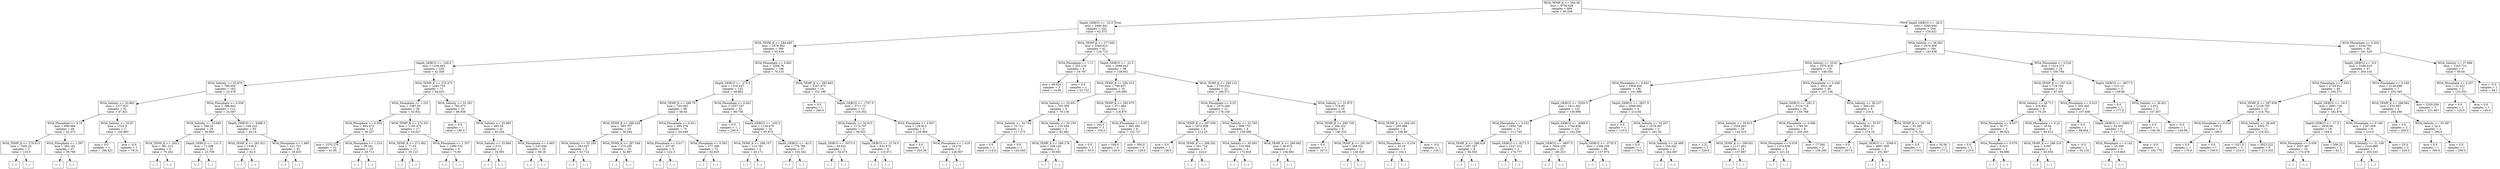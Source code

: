 digraph Tree {
node [shape=box] ;
0 [label="WOA_TEMP_K <= 294.36\nmse = 4706.628\nsamples = 666\nvalue = 95.508"] ;
1 [label="Depth_GEBCO <= -25.5\nmse = 2460.841\nsamples = 422\nvalue = 62.373"] ;
0 -> 1 [labeldistance=2.5, labelangle=45, headlabel="True"] ;
2 [label="WOA_TEMP_K <= 284.495\nmse = 1879.562\nsamples = 380\nvalue = 55.434"] ;
1 -> 2 ;
3 [label="Depth_GEBCO <= -100.0\nmse = 1236.063\nsamples = 234\nvalue = 42.456"] ;
2 -> 3 ;
4 [label="WOA_Salinity <= 33.879\nmse = 780.003\nsamples = 163\nvalue = 31.679"] ;
3 -> 4 ;
5 [label="WOA_Salinity <= 33.862\nmse = 1277.621\nsamples = 51\nvalue = 47.821"] ;
4 -> 5 ;
6 [label="WOA_Phosphate <= 0.74\nmse = 699.984\nsamples = 49\nvalue = 42.372"] ;
5 -> 6 ;
7 [label="WOA_TEMP_K <= 279.615\nmse = 7482.25\nsamples = 2\nvalue = 133.5"] ;
6 -> 7 ;
8 [label="(...)"] ;
7 -> 8 ;
9 [label="(...)"] ;
7 -> 9 ;
10 [label="WOA_Phosphate <= 1.397\nmse = 262.161\nsamples = 47\nvalue = 39.769"] ;
6 -> 10 ;
11 [label="(...)"] ;
10 -> 11 ;
34 [label="(...)"] ;
10 -> 34 ;
97 [label="WOA_Salinity <= 33.87\nmse = 1522.5\nsamples = 2\nvalue = 145.893"] ;
5 -> 97 ;
98 [label="mse = 0.0\nsamples = 1\nvalue = 168.421"] ;
97 -> 98 ;
99 [label="mse = -0.0\nsamples = 1\nvalue = 78.31"] ;
97 -> 99 ;
100 [label="WOA_Phosphate <= 0.538\nmse = 396.643\nsamples = 112\nvalue = 24.587"] ;
4 -> 100 ;
101 [label="WOA_Salinity <= 35.089\nmse = 598.25\nsamples = 29\nvalue = 36.865"] ;
100 -> 101 ;
102 [label="WOA_TEMP_K <= 283.2\nmse = 381.215\nsamples = 8\nvalue = 70.262"] ;
101 -> 102 ;
103 [label="(...)"] ;
102 -> 103 ;
112 [label="(...)"] ;
102 -> 112 ;
117 [label="Depth_GEBCO <= -131.5\nmse = 71.298\nsamples = 21\nvalue = 23.709"] ;
101 -> 117 ;
118 [label="(...)"] ;
117 -> 118 ;
137 [label="(...)"] ;
117 -> 137 ;
146 [label="Depth_GEBCO <= -5498.5\nmse = 249.243\nsamples = 83\nvalue = 20.14"] ;
100 -> 146 ;
147 [label="WOA_TEMP_K <= 281.921\nmse = 1536.0\nsamples = 2\nvalue = 62.0"] ;
146 -> 147 ;
148 [label="(...)"] ;
147 -> 148 ;
149 [label="(...)"] ;
147 -> 149 ;
150 [label="WOA_Phosphate <= 1.485\nmse = 121.751\nsamples = 81\nvalue = 18.425"] ;
146 -> 150 ;
151 [label="(...)"] ;
150 -> 151 ;
256 [label="(...)"] ;
150 -> 256 ;
279 [label="WOA_TEMP_K <= 275.475\nmse = 1443.735\nsamples = 71\nvalue = 64.633"] ;
3 -> 279 ;
280 [label="WOA_Phosphate <= 1.251\nmse = 1087.03\nsamples = 39\nvalue = 43.952"] ;
279 -> 280 ;
281 [label="WOA_Phosphate <= 0.554\nmse = 904.073\nsamples = 22\nvalue = 36.327"] ;
280 -> 281 ;
282 [label="mse = 1570.276\nsamples = 12\nvalue = 41.95"] ;
281 -> 282 ;
283 [label="WOA_Phosphate <= 1.214\nmse = 39.341\nsamples = 10\nvalue = 29.712"] ;
281 -> 283 ;
284 [label="(...)"] ;
283 -> 284 ;
287 [label="(...)"] ;
283 -> 287 ;
288 [label="WOA_TEMP_K <= 272.351\nmse = 1150.472\nsamples = 17\nvalue = 54.027"] ;
280 -> 288 ;
289 [label="WOA_TEMP_K <= 271.402\nmse = 77.33\nsamples = 11\nvalue = 35.113"] ;
288 -> 289 ;
290 [label="(...)"] ;
289 -> 290 ;
291 [label="(...)"] ;
289 -> 291 ;
302 [label="WOA_Phosphate <= 1.357\nmse = 1499.722\nsamples = 6\nvalue = 75.85"] ;
288 -> 302 ;
303 [label="(...)"] ;
302 -> 303 ;
304 [label="(...)"] ;
302 -> 304 ;
305 [label="WOA_Salinity <= 33.291\nmse = 785.073\nsamples = 32\nvalue = 88.638"] ;
279 -> 305 ;
306 [label="mse = 0.0\nsamples = 1\nvalue = 180.0"] ;
305 -> 306 ;
307 [label="WOA_Salinity <= 33.983\nmse = 493.55\nsamples = 31\nvalue = 85.254"] ;
305 -> 307 ;
308 [label="WOA_Salinity <= 33.884\nmse = 0.51\nsamples = 2\nvalue = 18.505"] ;
307 -> 308 ;
309 [label="(...)"] ;
308 -> 309 ;
310 [label="(...)"] ;
308 -> 310 ;
311 [label="WOA_Phosphate <= 0.483\nmse = 245.049\nsamples = 29\nvalue = 89.18"] ;
307 -> 311 ;
312 [label="(...)"] ;
311 -> 312 ;
345 [label="(...)"] ;
311 -> 345 ;
348 [label="WOA_Phosphate <= 0.681\nmse = 2208.76\nsamples = 146\nvalue = 76.133"] ;
2 -> 348 ;
349 [label="Depth_GEBCO <= -273.0\nmse = 1316.437\nsamples = 132\nvalue = 68.862"] ;
348 -> 349 ;
350 [label="WOA_TEMP_K <= 288.79\nmse = 745.563\nsamples = 99\nvalue = 58.04"] ;
349 -> 350 ;
351 [label="WOA_TEMP_K <= 286.229\nmse = 395.707\nsamples = 24\nvalue = 38.044"] ;
350 -> 351 ;
352 [label="WOA_Salinity <= 35.185\nmse = 263.347\nsamples = 5\nvalue = 61.714"] ;
351 -> 352 ;
353 [label="(...)"] ;
352 -> 353 ;
358 [label="(...)"] ;
352 -> 358 ;
359 [label="WOA_TEMP_K <= 287.548\nmse = 275.295\nsamples = 19\nvalue = 32.867"] ;
351 -> 359 ;
360 [label="(...)"] ;
359 -> 360 ;
377 [label="(...)"] ;
359 -> 377 ;
388 [label="WOA_Phosphate <= 0.021\nmse = 685.378\nsamples = 75\nvalue = 64.648"] ;
350 -> 388 ;
389 [label="WOA_Phosphate <= 0.017\nmse = 327.87\nsamples = 3\nvalue = 122.3"] ;
388 -> 389 ;
390 [label="(...)"] ;
389 -> 390 ;
391 [label="(...)"] ;
389 -> 391 ;
392 [label="WOA_Phosphate <= 0.563\nmse = 577.209\nsamples = 72\nvalue = 62.625"] ;
388 -> 392 ;
393 [label="(...)"] ;
392 -> 393 ;
504 [label="(...)"] ;
392 -> 504 ;
511 [label="WOA_Phosphate <= 0.041\nmse = 1657.257\nsamples = 33\nvalue = 99.756"] ;
349 -> 511 ;
512 [label="mse = 0.0\nsamples = 1\nvalue = 200.0"] ;
511 -> 512 ;
513 [label="Depth_GEBCO <= -105.5\nmse = 1139.679\nsamples = 32\nvalue = 93.973"] ;
511 -> 513 ;
514 [label="WOA_TEMP_K <= 288.107\nmse = 114.791\nsamples = 5\nvalue = 40.171"] ;
513 -> 514 ;
515 [label="(...)"] ;
514 -> 515 ;
516 [label="(...)"] ;
514 -> 516 ;
521 [label="Depth_GEBCO <= -42.0\nmse = 778.798\nsamples = 27\nvalue = 102.342"] ;
513 -> 521 ;
522 [label="(...)"] ;
521 -> 522 ;
547 [label="(...)"] ;
521 -> 547 ;
570 [label="WOA_TEMP_K <= 285.663\nmse = 5167.873\nsamples = 14\nvalue = 153.199"] ;
348 -> 570 ;
571 [label="mse = 0.0\nsamples = 1\nvalue = 260.0"] ;
570 -> 571 ;
572 [label="Depth_GEBCO <= -1707.5\nmse = 3711.73\nsamples = 13\nvalue = 134.352"] ;
570 -> 572 ;
573 [label="WOA_Salinity <= 34.615\nmse = 1173.707\nsamples = 10\nvalue = 99.922"] ;
572 -> 573 ;
574 [label="Depth_GEBCO <= -5073.5\nmse = 40.021\nsamples = 2\nvalue = 54.473"] ;
573 -> 574 ;
575 [label="(...)"] ;
574 -> 575 ;
576 [label="(...)"] ;
574 -> 576 ;
577 [label="Depth_GEBCO <= -2174.5\nmse = 633.574\nsamples = 8\nvalue = 115.071"] ;
573 -> 577 ;
578 [label="(...)"] ;
577 -> 578 ;
587 [label="(...)"] ;
577 -> 587 ;
588 [label="WOA_Phosphate <= 0.947\nmse = 129.912\nsamples = 3\nvalue = 216.984"] ;
572 -> 588 ;
589 [label="mse = 0.0\nsamples = 1\nvalue = 203.36"] ;
588 -> 589 ;
590 [label="WOA_Phosphate <= 1.418\nmse = 10.276\nsamples = 2\nvalue = 226.067"] ;
588 -> 590 ;
591 [label="(...)"] ;
590 -> 591 ;
592 [label="(...)"] ;
590 -> 592 ;
593 [label="WOA_TEMP_K <= 277.681\nmse = 3364.614\nsamples = 42\nvalue = 124.714"] ;
1 -> 593 ;
594 [label="WOA_Phosphate <= 1.11\nmse = 205.216\nsamples = 4\nvalue = 19.797"] ;
593 -> 594 ;
595 [label="mse = 46.624\nsamples = 3\nvalue = 14.95"] ;
594 -> 595 ;
596 [label="mse = 0.0\nsamples = 1\nvalue = 53.722"] ;
594 -> 596 ;
597 [label="Depth_GEBCO <= -22.5\nmse = 2098.043\nsamples = 38\nvalue = 138.941"] ;
593 -> 597 ;
598 [label="WOA_TEMP_K <= 292.519\nmse = 790.837\nsamples = 16\nvalue = 105.085"] ;
597 -> 598 ;
599 [label="WOA_Salinity <= 33.651\nmse = 705.359\nsamples = 5\nvalue = 78.136"] ;
598 -> 599 ;
600 [label="WOA_Salinity <= 32.744\nmse = 10.711\nsamples = 2\nvalue = 117.273"] ;
599 -> 600 ;
601 [label="mse = 0.0\nsamples = 1\nvalue = 114.0"] ;
600 -> 601 ;
602 [label="mse = 0.0\nsamples = 1\nvalue = 120.545"] ;
600 -> 602 ;
603 [label="WOA_Salinity <= 35.159\nmse = 125.456\nsamples = 3\nvalue = 62.481"] ;
599 -> 603 ;
604 [label="WOA_TEMP_K <= 289.278\nmse = 108.142\nsamples = 2\nvalue = 65.601"] ;
603 -> 604 ;
605 [label="(...)"] ;
604 -> 605 ;
606 [label="(...)"] ;
604 -> 606 ;
607 [label="mse = 0.0\nsamples = 1\nvalue = 50.0"] ;
603 -> 607 ;
608 [label="WOA_TEMP_K <= 292.675\nmse = 371.484\nsamples = 11\nvalue = 116.875"] ;
598 -> 608 ;
609 [label="mse = 144.0\nsamples = 3\nvalue = 104.0"] ;
608 -> 609 ;
610 [label="WOA_Phosphate <= 0.03\nmse = 365.289\nsamples = 8\nvalue = 122.727"] ;
608 -> 610 ;
611 [label="mse = 184.0\nsamples = 4\nvalue = 126.0"] ;
610 -> 611 ;
612 [label="mse = 500.0\nsamples = 4\nvalue = 120.0"] ;
610 -> 612 ;
613 [label="WOA_TEMP_K <= 290.122\nmse = 1733.032\nsamples = 22\nvalue = 160.571"] ;
597 -> 613 ;
614 [label="WOA_Phosphate <= 0.25\nmse = 1673.208\nsamples = 12\nvalue = 178.148"] ;
613 -> 614 ;
615 [label="WOA_TEMP_K <= 287.938\nmse = 1072.938\nsamples = 4\nvalue = 213.25"] ;
614 -> 615 ;
616 [label="mse = 0.0\nsamples = 1\nvalue = 138.0"] ;
615 -> 616 ;
617 [label="WOA_TEMP_K <= 289.282\nmse = 301.714\nsamples = 3\nvalue = 224.0"] ;
615 -> 617 ;
618 [label="(...)"] ;
617 -> 618 ;
621 [label="(...)"] ;
617 -> 621 ;
622 [label="WOA_Salinity <= 32.793\nmse = 909.774\nsamples = 8\nvalue = 158.089"] ;
614 -> 622 ;
623 [label="WOA_Salinity <= 30.093\nmse = 132.694\nsamples = 6\nvalue = 172.818"] ;
622 -> 623 ;
624 [label="(...)"] ;
623 -> 624 ;
627 [label="(...)"] ;
623 -> 627 ;
630 [label="WOA_TEMP_K <= 280.902\nmse = 46.875\nsamples = 2\nvalue = 104.082"] ;
622 -> 630 ;
631 [label="(...)"] ;
630 -> 631 ;
632 [label="(...)"] ;
630 -> 632 ;
633 [label="WOA_Salinity <= 31.875\nmse = 578.65\nsamples = 10\nvalue = 132.95"] ;
613 -> 633 ;
634 [label="WOA_TEMP_K <= 290.728\nmse = 284.222\nsamples = 6\nvalue = 146.333"] ;
633 -> 634 ;
635 [label="mse = 0.0\nsamples = 1\nvalue = 167.0"] ;
634 -> 635 ;
636 [label="WOA_TEMP_K <= 291.047\nmse = 208.531\nsamples = 5\nvalue = 140.429"] ;
634 -> 636 ;
637 [label="(...)"] ;
636 -> 637 ;
642 [label="(...)"] ;
636 -> 642 ;
645 [label="WOA_TEMP_K <= 294.161\nmse = 205.886\nsamples = 4\nvalue = 108.86"] ;
633 -> 645 ;
646 [label="WOA_Phosphate <= 0.316\nmse = 42.19\nsamples = 3\nvalue = 102.3"] ;
645 -> 646 ;
647 [label="(...)"] ;
646 -> 647 ;
650 [label="(...)"] ;
646 -> 650 ;
651 [label="mse = -0.0\nsamples = 1\nvalue = 135.1"] ;
645 -> 651 ;
652 [label="Depth_GEBCO <= -26.0\nmse = 3260.044\nsamples = 244\nvalue = 154.621"] ;
0 -> 652 [labeldistance=2.5, labelangle=-45, headlabel="False"] ;
653 [label="WOA_Salinity <= 36.563\nmse = 2470.806\nsamples = 194\nvalue = 143.638"] ;
652 -> 653 ;
654 [label="WOA_Salinity <= 35.81\nmse = 2370.919\nsamples = 176\nvalue = 148.054"] ;
653 -> 654 ;
655 [label="WOA_Phosphate <= 0.643\nmse = 2004.926\nsamples = 136\nvalue = 141.886"] ;
654 -> 655 ;
656 [label="Depth_GEBCO <= -5350.5\nmse = 1811.561\nsamples = 132\nvalue = 139.996"] ;
655 -> 656 ;
657 [label="WOA_Phosphate <= 0.232\nmse = 1650.728\nsamples = 11\nvalue = 111.745"] ;
656 -> 657 ;
658 [label="WOA_TEMP_K <= 298.429\nmse = 387.167\nsamples = 8\nvalue = 94.555"] ;
657 -> 658 ;
659 [label="(...)"] ;
658 -> 659 ;
666 [label="(...)"] ;
658 -> 666 ;
671 [label="Depth_GEBCO <= -6172.5\nmse = 1227.312\nsamples = 3\nvalue = 174.777"] ;
657 -> 671 ;
672 [label="(...)"] ;
671 -> 672 ;
673 [label="(...)"] ;
671 -> 673 ;
676 [label="Depth_GEBCO <= -4689.0\nmse = 1756.836\nsamples = 121\nvalue = 142.206"] ;
656 -> 676 ;
677 [label="Depth_GEBCO <= -4857.5\nmse = 3054.239\nsamples = 25\nvalue = 160.253"] ;
676 -> 677 ;
678 [label="(...)"] ;
677 -> 678 ;
711 [label="(...)"] ;
677 -> 711 ;
722 [label="Depth_GEBCO <= -3735.5\nmse = 1358.339\nsamples = 96\nvalue = 137.974"] ;
676 -> 722 ;
723 [label="(...)"] ;
722 -> 723 ;
750 [label="(...)"] ;
722 -> 750 ;
883 [label="Depth_GEBCO <= -3837.5\nmse = 4008.662\nsamples = 4\nvalue = 214.84"] ;
655 -> 883 ;
884 [label="mse = 0.0\nsamples = 1\nvalue = 110.0"] ;
883 -> 884 ;
885 [label="WOA_Salinity <= 33.207\nmse = 1576.007\nsamples = 3\nvalue = 241.05"] ;
883 -> 885 ;
886 [label="mse = 0.0\nsamples = 1\nvalue = 178.0"] ;
885 -> 886 ;
887 [label="WOA_Salinity <= 34.489\nmse = 334.542\nsamples = 2\nvalue = 262.067"] ;
885 -> 887 ;
888 [label="(...)"] ;
887 -> 888 ;
889 [label="(...)"] ;
887 -> 889 ;
890 [label="WOA_Phosphate <= 0.348\nmse = 3021.38\nsamples = 40\nvalue = 167.136"] ;
654 -> 890 ;
891 [label="Depth_GEBCO <= -261.5\nmse = 2119.716\nsamples = 34\nvalue = 155.768"] ;
890 -> 891 ;
892 [label="WOA_Salinity <= 35.813\nmse = 1455.263\nsamples = 26\nvalue = 142.419"] ;
891 -> 892 ;
893 [label="mse = 1.21\nsamples = 2\nvalue = 228.9"] ;
892 -> 893 ;
894 [label="WOA_TEMP_K <= 299.051\nmse = 1117.441\nsamples = 24\nvalue = 137.867"] ;
892 -> 894 ;
895 [label="(...)"] ;
894 -> 895 ;
922 [label="(...)"] ;
894 -> 922 ;
935 [label="WOA_Phosphate <= 0.096\nmse = 1760.56\nsamples = 8\nvalue = 200.265"] ;
891 -> 935 ;
936 [label="WOA_Phosphate <= 0.018\nmse = 1310.938\nsamples = 5\nvalue = 221.25"] ;
935 -> 936 ;
937 [label="(...)"] ;
936 -> 937 ;
938 [label="(...)"] ;
936 -> 938 ;
941 [label="mse = 17.584\nsamples = 3\nvalue = 158.295"] ;
935 -> 941 ;
942 [label="WOA_Salinity <= 36.237\nmse = 3941.63\nsamples = 6\nvalue = 216.4"] ;
890 -> 942 ;
943 [label="WOA_Salinity <= 35.97\nmse = 3691.31\nsamples = 3\nvalue = 274.16"] ;
942 -> 943 ;
944 [label="mse = 0.0\nsamples = 1\nvalue = 307.9"] ;
943 -> 944 ;
945 [label="Depth_GEBCO <= -3348.0\nmse = 4887.309\nsamples = 2\nvalue = 251.667"] ;
943 -> 945 ;
946 [label="(...)"] ;
945 -> 946 ;
947 [label="(...)"] ;
945 -> 947 ;
948 [label="WOA_TEMP_K <= 297.58\nmse = 35.265\nsamples = 3\nvalue = 175.143"] ;
942 -> 948 ;
949 [label="mse = 0.0\nsamples = 1\nvalue = 170.0"] ;
948 -> 949 ;
950 [label="mse = 34.56\nsamples = 2\nvalue = 177.2"] ;
948 -> 950 ;
951 [label="WOA_Phosphate <= 0.226\nmse = 1414.373\nsamples = 18\nvalue = 100.784"] ;
653 -> 951 ;
952 [label="WOA_TEMP_K <= 297.024\nmse = 718.704\nsamples = 15\nvalue = 87.403"] ;
951 -> 952 ;
953 [label="WOA_Salinity <= 36.711\nmse = 318.942\nsamples = 8\nvalue = 70.29"] ;
952 -> 953 ;
954 [label="WOA_Phosphate <= 0.037\nmse = 50.77\nsamples = 3\nvalue = 99.924"] ;
953 -> 954 ;
955 [label="mse = 0.0\nsamples = 1\nvalue = 110.0"] ;
954 -> 955 ;
956 [label="WOA_Phosphate <= 0.079\nmse = 0.013\nsamples = 2\nvalue = 94.886"] ;
954 -> 956 ;
957 [label="(...)"] ;
956 -> 957 ;
958 [label="(...)"] ;
956 -> 958 ;
959 [label="WOA_Phosphate <= 0.22\nmse = 18.04\nsamples = 5\nvalue = 60.412"] ;
953 -> 959 ;
960 [label="WOA_TEMP_K <= 296.316\nmse = 6.097\nsamples = 4\nvalue = 63.056"] ;
959 -> 960 ;
961 [label="(...)"] ;
960 -> 961 ;
964 [label="(...)"] ;
960 -> 964 ;
965 [label="mse = -0.0\nsamples = 1\nvalue = 55.126"] ;
959 -> 965 ;
966 [label="WOA_Phosphate <= 0.023\nmse = 425.305\nsamples = 7\nvalue = 107.938"] ;
952 -> 966 ;
967 [label="mse = 0.0\nsamples = 1\nvalue = 68.844"] ;
966 -> 967 ;
968 [label="Depth_GEBCO <= -3882.5\nmse = 54.002\nsamples = 6\nvalue = 117.712"] ;
966 -> 968 ;
969 [label="WOA_Phosphate <= 0.142\nmse = 25.309\nsamples = 5\nvalue = 119.845"] ;
968 -> 969 ;
970 [label="(...)"] ;
969 -> 970 ;
975 [label="(...)"] ;
969 -> 975 ;
978 [label="mse = -0.0\nsamples = 1\nvalue = 102.779"] ;
968 -> 978 ;
979 [label="Depth_GEBCO <= -4877.5\nmse = 221.12\nsamples = 3\nvalue = 159.66"] ;
951 -> 979 ;
980 [label="mse = 0.0\nsamples = 1\nvalue = 177.8"] ;
979 -> 980 ;
981 [label="WOA_Salinity <= 36.831\nmse = 2.912\nsamples = 2\nvalue = 147.567"] ;
979 -> 981 ;
982 [label="mse = 0.0\nsamples = 1\nvalue = 146.36"] ;
981 -> 982 ;
983 [label="mse = -0.0\nsamples = 1\nvalue = 149.98"] ;
981 -> 983 ;
984 [label="WOA_Phosphate <= 0.204\nmse = 4144.761\nsamples = 50\nvalue = 191.528"] ;
652 -> 984 ;
985 [label="Depth_GEBCO <= -9.0\nmse = 3168.019\nsamples = 47\nvalue = 204.145"] ;
984 -> 985 ;
986 [label="WOA_Phosphate <= 0.024\nmse = 2728.912\nsamples = 40\nvalue = 193.571"] ;
985 -> 986 ;
987 [label="WOA_TEMP_K <= 297.926\nmse = 2129.705\nsamples = 13\nvalue = 214.762"] ;
986 -> 987 ;
988 [label="WOA_Phosphate <= 0.019\nmse = 100.0\nsamples = 2\nvalue = 180.0"] ;
987 -> 988 ;
989 [label="mse = 0.0\nsamples = 1\nvalue = 170.0"] ;
988 -> 989 ;
990 [label="mse = 0.0\nsamples = 1\nvalue = 190.0"] ;
988 -> 990 ;
991 [label="WOA_Salinity <= 36.405\nmse = 2202.77\nsamples = 11\nvalue = 218.421"] ;
987 -> 991 ;
992 [label="mse = 1421.0\nsamples = 5\nvalue = 223.0"] ;
991 -> 992 ;
993 [label="mse = 3022.222\nsamples = 6\nvalue = 213.333"] ;
991 -> 993 ;
994 [label="Depth_GEBCO <= -16.5\nmse = 2691.738\nsamples = 27\nvalue = 182.976"] ;
986 -> 994 ;
995 [label="Depth_GEBCO <= -17.5\nmse = 2839.84\nsamples = 18\nvalue = 164.6"] ;
994 -> 995 ;
996 [label="WOA_Phosphate <= 0.059\nmse = 2057.467\nsamples = 16\nvalue = 173.478"] ;
995 -> 996 ;
997 [label="(...)"] ;
996 -> 997 ;
1002 [label="(...)"] ;
996 -> 1002 ;
1011 [label="mse = 506.25\nsamples = 2\nvalue = 62.5"] ;
995 -> 1011 ;
1012 [label="WOA_Phosphate <= 0.169\nmse = 1247.059\nsamples = 9\nvalue = 210.0"] ;
994 -> 1012 ;
1013 [label="WOA_Salinity <= 31.108\nmse = 1224.889\nsamples = 7\nvalue = 205.333"] ;
1012 -> 1013 ;
1014 [label="(...)"] ;
1013 -> 1014 ;
1015 [label="(...)"] ;
1013 -> 1015 ;
1018 [label="mse = 25.0\nsamples = 2\nvalue = 245.0"] ;
1012 -> 1018 ;
1019 [label="WOA_Phosphate <= 0.169\nmse = 2128.698\nsamples = 7\nvalue = 255.385"] ;
985 -> 1019 ;
1020 [label="WOA_TEMP_K <= 298.942\nmse = 253.061\nsamples = 4\nvalue = 284.286"] ;
1019 -> 1020 ;
1021 [label="mse = 0.0\nsamples = 2\nvalue = 260.0"] ;
1020 -> 1021 ;
1022 [label="WOA_Salinity <= 35.487\nmse = 24.0\nsamples = 2\nvalue = 294.0"] ;
1020 -> 1022 ;
1023 [label="mse = 0.0\nsamples = 1\nvalue = 300.0"] ;
1022 -> 1023 ;
1024 [label="mse = 0.0\nsamples = 1\nvalue = 290.0"] ;
1022 -> 1024 ;
1025 [label="mse = 2205.556\nsamples = 3\nvalue = 221.667"] ;
1019 -> 1025 ;
1026 [label="WOA_Salinity <= 27.996\nmse = 1163.714\nsamples = 3\nvalue = 95.64"] ;
984 -> 1026 ;
1027 [label="WOA_Phosphate <= 0.257\nmse = 22.222\nsamples = 2\nvalue = 123.333"] ;
1026 -> 1027 ;
1028 [label="mse = 0.0\nsamples = 1\nvalue = 120.0"] ;
1027 -> 1028 ;
1029 [label="mse = 0.0\nsamples = 1\nvalue = 130.0"] ;
1027 -> 1029 ;
1030 [label="mse = -0.0\nsamples = 1\nvalue = 54.1"] ;
1026 -> 1030 ;
}